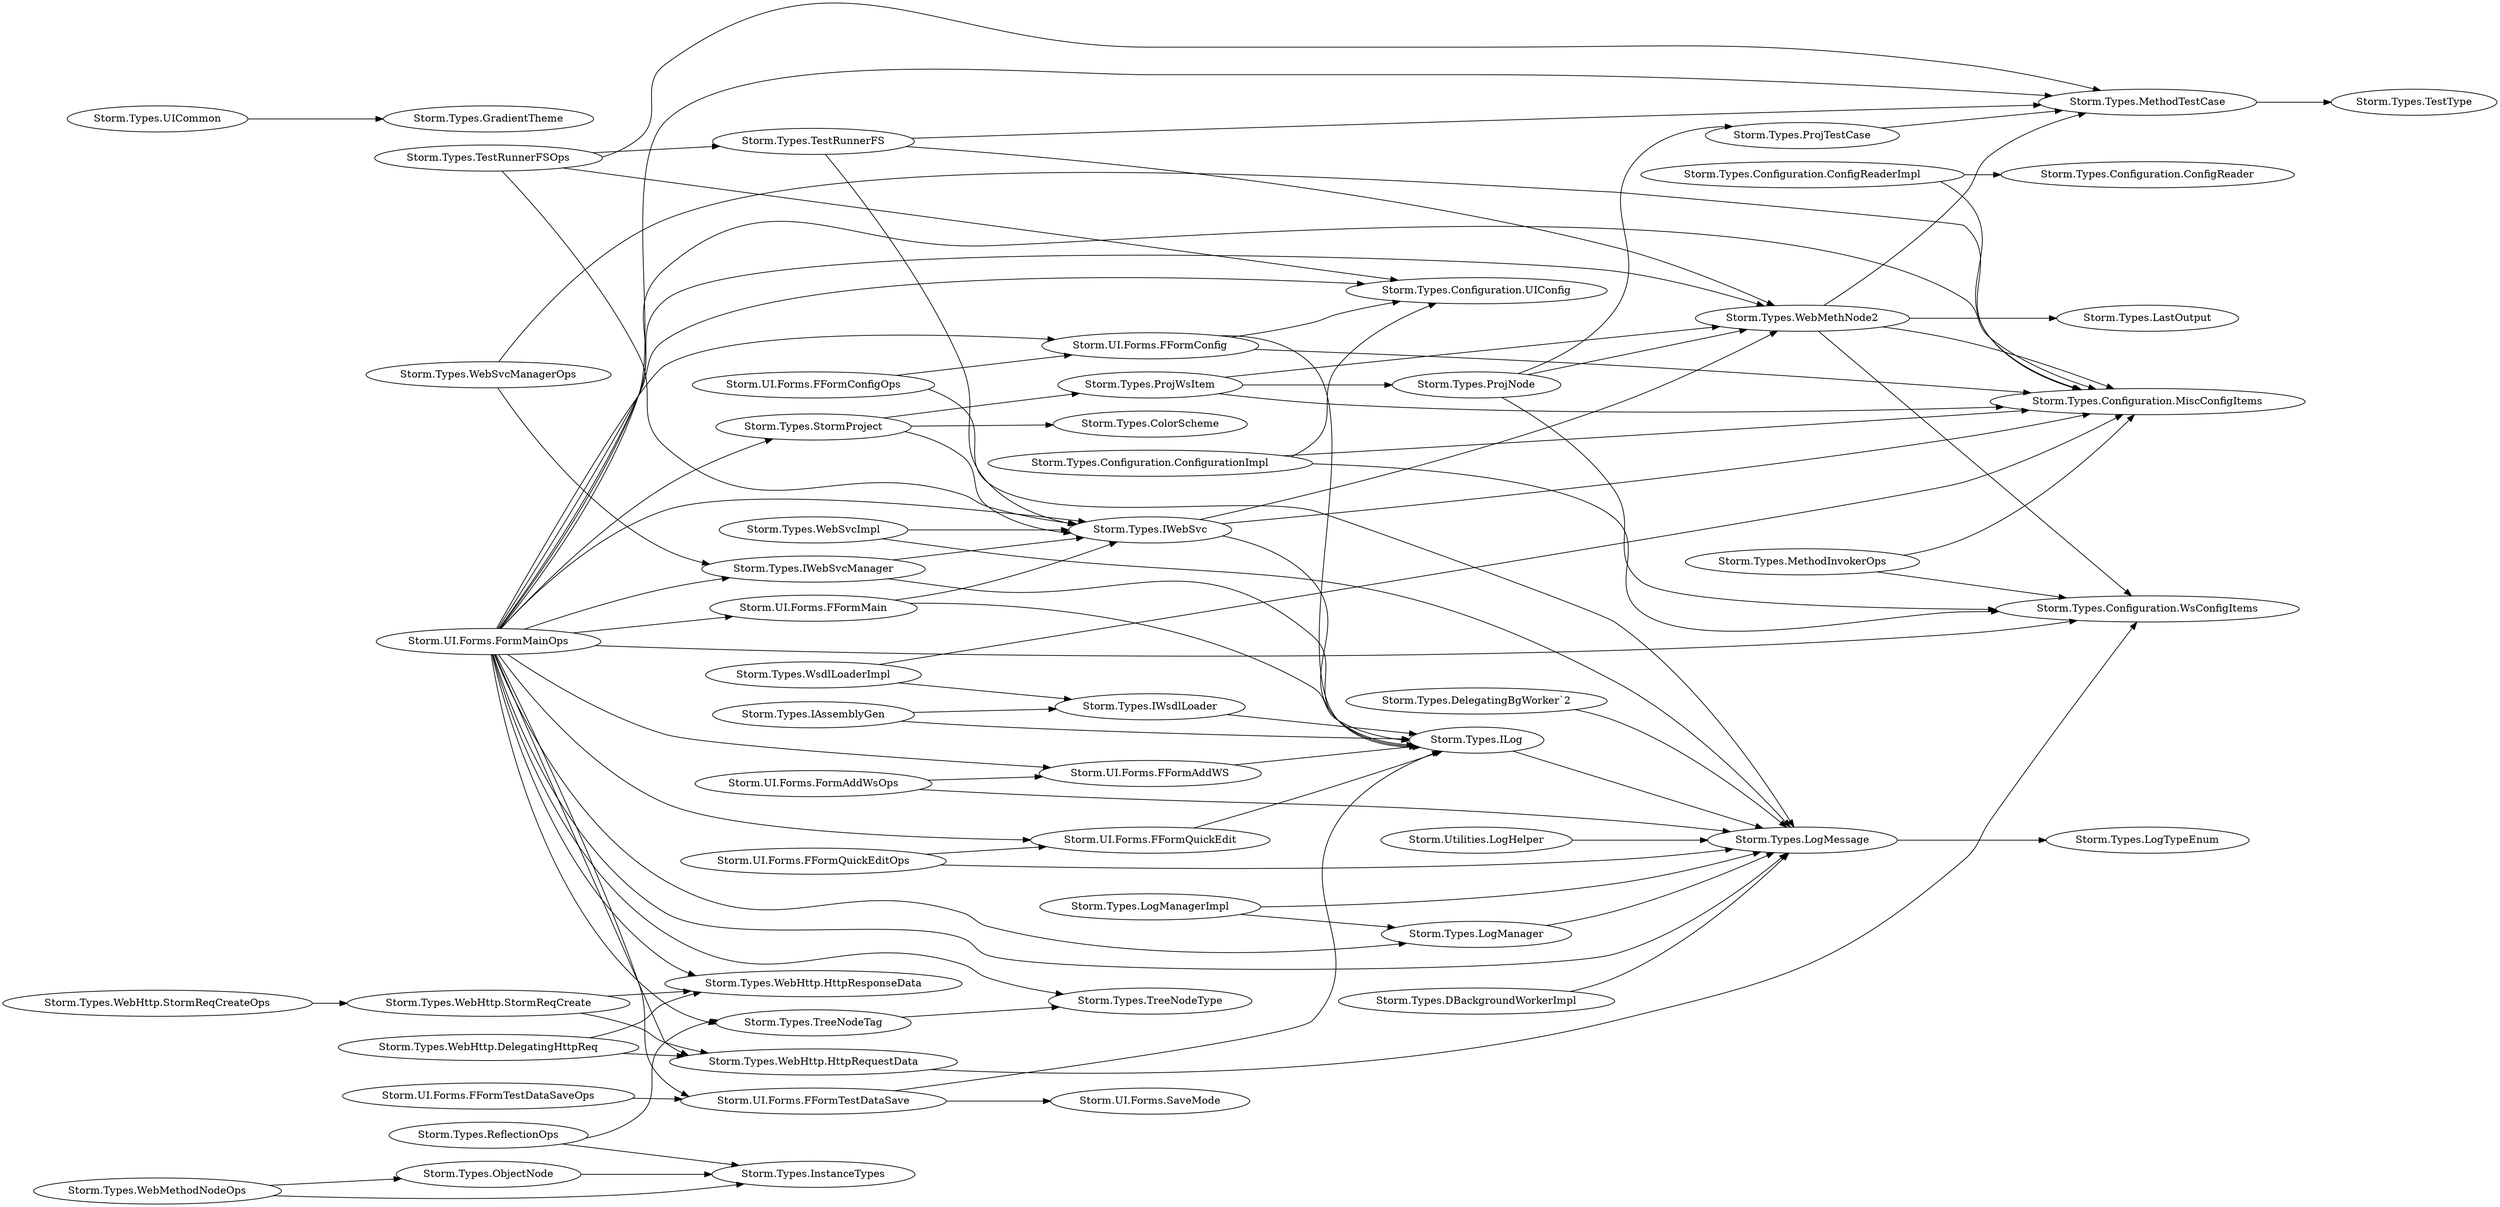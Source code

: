 digraph G {
    page="40,60"; 
    ratio=auto;
    rankdir=LR;
    fontsize=10;
   "Storm.Types.Configuration.ConfigReaderImpl" -> { rank=none; "Storm.Types.Configuration.ConfigReader"; "Storm.Types.Configuration.MiscConfigItems" }
   "Storm.Types.Configuration.ConfigurationImpl" -> { rank=none; "Storm.Types.Configuration.MiscConfigItems"; "Storm.Types.Configuration.UIConfig"; "Storm.Types.Configuration.WsConfigItems" }
   "Storm.Types.DBackgroundWorkerImpl" -> { rank=none; "Storm.Types.LogMessage" }
   "Storm.Types.DelegatingBgWorker`2" -> { rank=none; "Storm.Types.LogMessage" }
   "Storm.Types.IAssemblyGen" -> { rank=none; "Storm.Types.ILog"; "Storm.Types.IWsdlLoader" }
   "Storm.Types.ILog" -> { rank=none; "Storm.Types.LogMessage" }
   "Storm.Types.IWebSvc" -> { rank=none; "Storm.Types.Configuration.MiscConfigItems"; "Storm.Types.ILog"; "Storm.Types.WebMethNode2" }
   "Storm.Types.IWebSvcManager" -> { rank=none; "Storm.Types.ILog"; "Storm.Types.IWebSvc" }
   "Storm.Types.IWsdlLoader" -> { rank=none; "Storm.Types.ILog" }
   "Storm.Types.LogManager" -> { rank=none; "Storm.Types.LogMessage" }
   "Storm.Types.LogManagerImpl" -> { rank=none; "Storm.Types.LogManager"; "Storm.Types.LogMessage" }
   "Storm.Types.LogMessage" -> { rank=none; "Storm.Types.LogTypeEnum" }
   "Storm.Types.MethodInvokerOps" -> { rank=none; "Storm.Types.Configuration.MiscConfigItems"; "Storm.Types.Configuration.WsConfigItems" }
   "Storm.Types.MethodTestCase" -> { rank=none; "Storm.Types.TestType" }
   "Storm.Types.ObjectNode" -> { rank=none; "Storm.Types.InstanceTypes" }
   "Storm.Types.ProjNode" -> { rank=none; "Storm.Types.Configuration.WsConfigItems"; "Storm.Types.ProjTestCase"; "Storm.Types.WebMethNode2" }
   "Storm.Types.ProjTestCase" -> { rank=none; "Storm.Types.MethodTestCase" }
   "Storm.Types.ProjWsItem" -> { rank=none; "Storm.Types.Configuration.MiscConfigItems"; "Storm.Types.ProjNode"; "Storm.Types.WebMethNode2" }
   "Storm.Types.ReflectionOps" -> { rank=none; "Storm.Types.InstanceTypes"; "Storm.Types.TreeNodeTag" }
   "Storm.Types.StormProject" -> { rank=none; "Storm.Types.ColorScheme"; "Storm.Types.IWebSvc"; "Storm.Types.ProjWsItem" }
   "Storm.Types.TestRunnerFS" -> { rank=none; "Storm.Types.IWebSvc"; "Storm.Types.MethodTestCase"; "Storm.Types.WebMethNode2" }
   "Storm.Types.TestRunnerFSOps" -> { rank=none; "Storm.Types.Configuration.UIConfig"; "Storm.Types.IWebSvc"; "Storm.Types.MethodTestCase"; "Storm.Types.TestRunnerFS" }
   "Storm.Types.TreeNodeTag" -> { rank=none; "Storm.Types.TreeNodeType" }
   "Storm.Types.UICommon" -> { rank=none; "Storm.Types.GradientTheme" }
   "Storm.Types.WebHttp.DelegatingHttpReq" -> { rank=none; "Storm.Types.WebHttp.HttpRequestData"; "Storm.Types.WebHttp.HttpResponseData" }
   "Storm.Types.WebHttp.HttpRequestData" -> { rank=none; "Storm.Types.Configuration.WsConfigItems" }
   "Storm.Types.WebHttp.StormReqCreate" -> { rank=none; "Storm.Types.WebHttp.HttpRequestData"; "Storm.Types.WebHttp.HttpResponseData" }
   "Storm.Types.WebHttp.StormReqCreateOps" -> { rank=none; "Storm.Types.WebHttp.StormReqCreate" }
   "Storm.Types.WebMethNode2" -> { rank=none; "Storm.Types.Configuration.MiscConfigItems"; "Storm.Types.Configuration.WsConfigItems"; "Storm.Types.LastOutput"; "Storm.Types.MethodTestCase" }
   "Storm.Types.WebMethodNodeOps" -> { rank=none; "Storm.Types.InstanceTypes"; "Storm.Types.ObjectNode" }
   "Storm.Types.WebSvcImpl" -> { rank=none; "Storm.Types.IWebSvc"; "Storm.Types.LogMessage" }
   "Storm.Types.WebSvcManagerOps" -> { rank=none; "Storm.Types.Configuration.MiscConfigItems"; "Storm.Types.IWebSvcManager" }
   "Storm.Types.WsdlLoaderImpl" -> { rank=none; "Storm.Types.Configuration.MiscConfigItems"; "Storm.Types.IWsdlLoader" }
   "Storm.UI.Forms.FFormAddWS" -> { rank=none; "Storm.Types.ILog" }
   "Storm.UI.Forms.FFormConfig" -> { rank=none; "Storm.Types.Configuration.MiscConfigItems"; "Storm.Types.Configuration.UIConfig"; "Storm.Types.ILog" }
   "Storm.UI.Forms.FFormConfigOps" -> { rank=none; "Storm.Types.LogMessage"; "Storm.UI.Forms.FFormConfig" }
   "Storm.UI.Forms.FFormMain" -> { rank=none; "Storm.Types.ILog"; "Storm.Types.IWebSvc" }
   "Storm.UI.Forms.FFormQuickEdit" -> { rank=none; "Storm.Types.ILog" }
   "Storm.UI.Forms.FFormQuickEditOps" -> { rank=none; "Storm.Types.LogMessage"; "Storm.UI.Forms.FFormQuickEdit" }
   "Storm.UI.Forms.FFormTestDataSave" -> { rank=none; "Storm.Types.ILog"; "Storm.UI.Forms.SaveMode" }
   "Storm.UI.Forms.FFormTestDataSaveOps" -> { rank=none; "Storm.UI.Forms.FFormTestDataSave" }
   "Storm.UI.Forms.FormAddWsOps" -> { rank=none; "Storm.Types.LogMessage"; "Storm.UI.Forms.FFormAddWS" }
   "Storm.UI.Forms.FormMainOps" -> { rank=none; "Storm.Types.Configuration.MiscConfigItems"; "Storm.Types.Configuration.UIConfig"; "Storm.Types.Configuration.WsConfigItems"; "Storm.Types.IWebSvc"; "Storm.Types.IWebSvcManager"; "Storm.Types.LogManager"; "Storm.Types.LogMessage"; "Storm.Types.MethodTestCase"; "Storm.Types.StormProject"; "Storm.Types.TreeNodeTag"; "Storm.Types.TreeNodeType"; "Storm.Types.WebHttp.HttpRequestData"; "Storm.Types.WebHttp.HttpResponseData"; "Storm.Types.WebMethNode2"; "Storm.UI.Forms.FFormAddWS"; "Storm.UI.Forms.FFormConfig"; "Storm.UI.Forms.FFormMain"; "Storm.UI.Forms.FFormQuickEdit"; "Storm.UI.Forms.FFormTestDataSave" }
   "Storm.Utilities.LogHelper" -> { rank=none; "Storm.Types.LogMessage" }
   }
